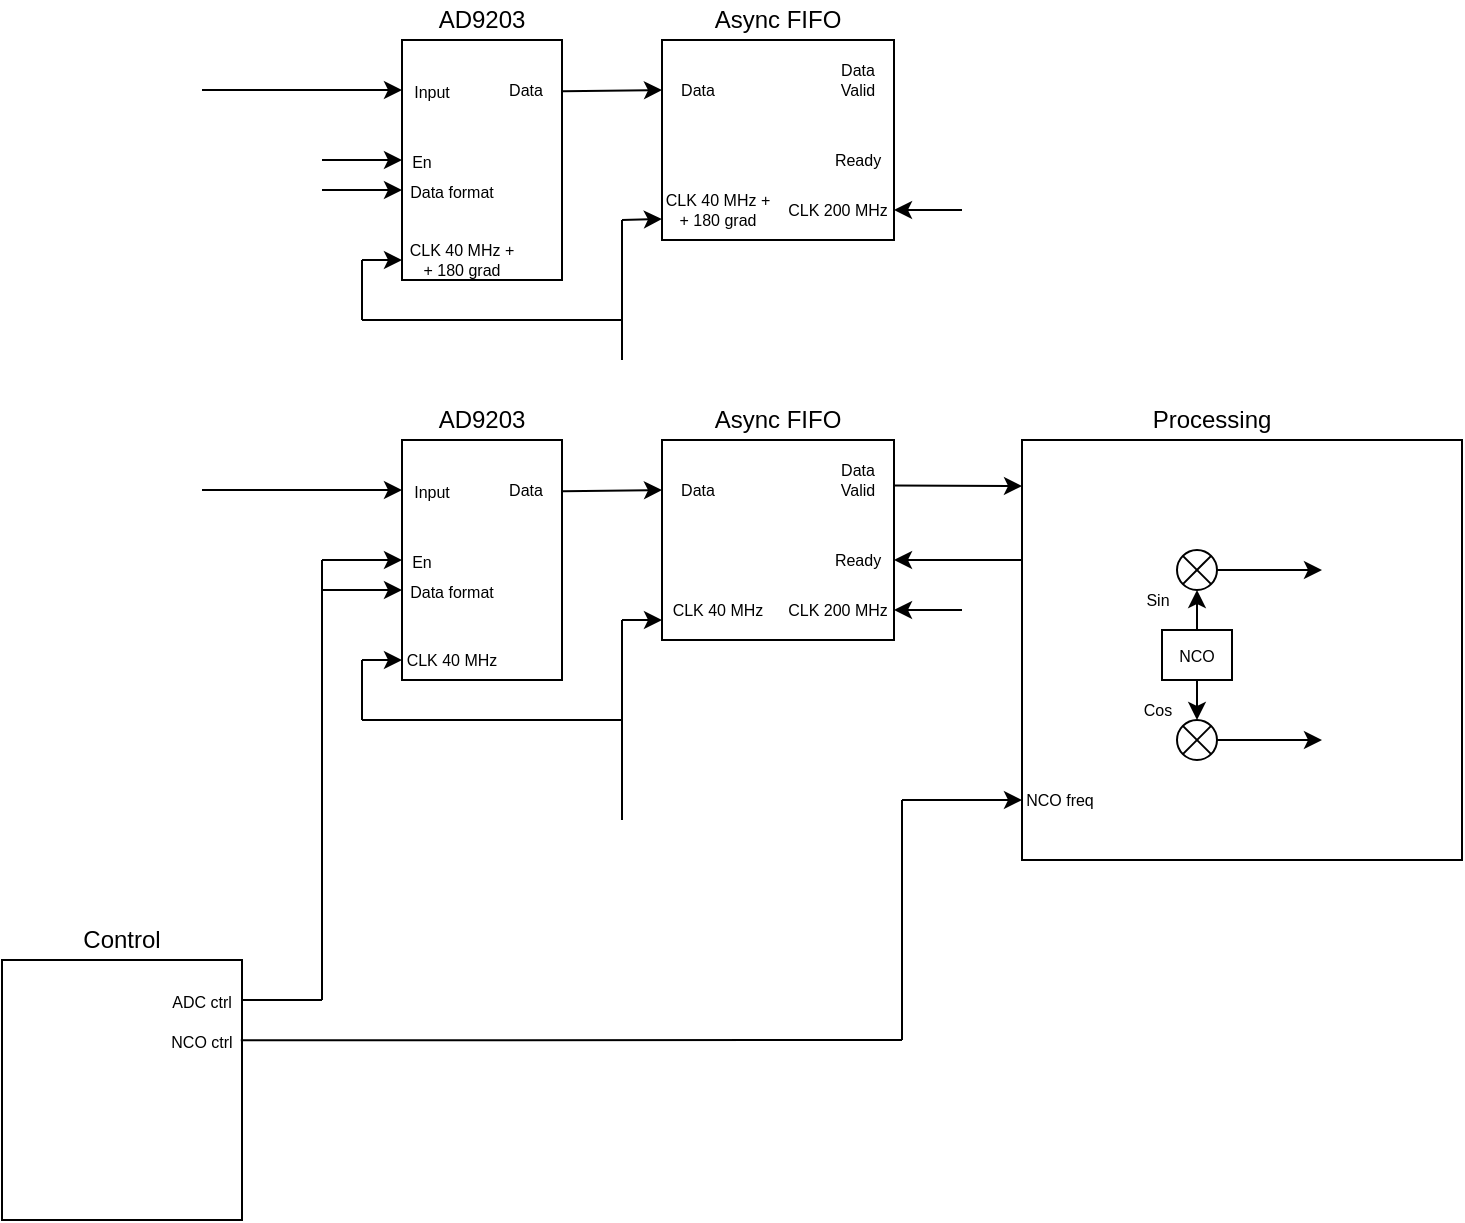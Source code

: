 <mxfile version="20.3.3" type="device"><diagram id="OrjgYv04sIYeZvRJwhXw" name="Страница 1"><mxGraphModel dx="813" dy="435" grid="1" gridSize="10" guides="1" tooltips="1" connect="1" arrows="1" fold="1" page="1" pageScale="1" pageWidth="827" pageHeight="1169" math="0" shadow="0"><root><mxCell id="0"/><mxCell id="1" parent="0"/><mxCell id="g3CB4GoD46TZUFs6H1sk-1" value="" style="rounded=0;whiteSpace=wrap;html=1;" vertex="1" parent="1"><mxGeometry x="250" y="340" width="80" height="120" as="geometry"/></mxCell><mxCell id="g3CB4GoD46TZUFs6H1sk-2" value="" style="rounded=0;whiteSpace=wrap;html=1;" vertex="1" parent="1"><mxGeometry x="380" y="340" width="116" height="100" as="geometry"/></mxCell><mxCell id="g3CB4GoD46TZUFs6H1sk-3" value="Async FIFO" style="text;html=1;strokeColor=none;fillColor=none;align=center;verticalAlign=middle;whiteSpace=wrap;rounded=0;" vertex="1" parent="1"><mxGeometry x="383" y="320" width="110" height="20" as="geometry"/></mxCell><mxCell id="g3CB4GoD46TZUFs6H1sk-4" value="AD9203" style="text;html=1;strokeColor=none;fillColor=none;align=center;verticalAlign=middle;whiteSpace=wrap;rounded=0;" vertex="1" parent="1"><mxGeometry x="250" y="320" width="80" height="20" as="geometry"/></mxCell><mxCell id="g3CB4GoD46TZUFs6H1sk-5" value="&lt;font style=&quot;font-size: 8px;&quot;&gt;En&lt;/font&gt;" style="text;html=1;strokeColor=none;fillColor=none;align=center;verticalAlign=middle;whiteSpace=wrap;rounded=0;" vertex="1" parent="1"><mxGeometry x="250" y="395" width="20" height="10" as="geometry"/></mxCell><mxCell id="g3CB4GoD46TZUFs6H1sk-6" value="&lt;font style=&quot;font-size: 8px;&quot;&gt;Data format&lt;/font&gt;" style="text;html=1;strokeColor=none;fillColor=none;align=center;verticalAlign=middle;whiteSpace=wrap;rounded=0;" vertex="1" parent="1"><mxGeometry x="250" y="410" width="50" height="10" as="geometry"/></mxCell><mxCell id="g3CB4GoD46TZUFs6H1sk-7" value="&lt;font style=&quot;font-size: 8px;&quot;&gt;Input&lt;/font&gt;" style="text;html=1;strokeColor=none;fillColor=none;align=center;verticalAlign=middle;whiteSpace=wrap;rounded=0;" vertex="1" parent="1"><mxGeometry x="250" y="360" width="30" height="10" as="geometry"/></mxCell><mxCell id="g3CB4GoD46TZUFs6H1sk-8" value="" style="endArrow=classic;html=1;rounded=0;fontSize=8;entryX=0;entryY=0.5;entryDx=0;entryDy=0;" edge="1" parent="1" target="g3CB4GoD46TZUFs6H1sk-7"><mxGeometry width="50" height="50" relative="1" as="geometry"><mxPoint x="150" y="365" as="sourcePoint"/><mxPoint x="340" y="400" as="targetPoint"/></mxGeometry></mxCell><mxCell id="g3CB4GoD46TZUFs6H1sk-9" value="CLK 40 MHz" style="text;html=1;strokeColor=none;fillColor=none;align=center;verticalAlign=middle;whiteSpace=wrap;rounded=0;fontSize=8;" vertex="1" parent="1"><mxGeometry x="250" y="440" width="50" height="20" as="geometry"/></mxCell><mxCell id="g3CB4GoD46TZUFs6H1sk-10" value="" style="endArrow=classic;html=1;rounded=0;fontSize=8;entryX=0;entryY=0.5;entryDx=0;entryDy=0;" edge="1" parent="1" target="g3CB4GoD46TZUFs6H1sk-9"><mxGeometry width="50" height="50" relative="1" as="geometry"><mxPoint x="230" y="450" as="sourcePoint"/><mxPoint x="400" y="400" as="targetPoint"/></mxGeometry></mxCell><mxCell id="g3CB4GoD46TZUFs6H1sk-11" value="CLK 40 MHz" style="text;html=1;strokeColor=none;fillColor=none;align=center;verticalAlign=middle;whiteSpace=wrap;rounded=0;fontSize=8;" vertex="1" parent="1"><mxGeometry x="380" y="420" width="56" height="10" as="geometry"/></mxCell><mxCell id="g3CB4GoD46TZUFs6H1sk-12" value="CLK 200 MHz" style="text;html=1;strokeColor=none;fillColor=none;align=center;verticalAlign=middle;whiteSpace=wrap;rounded=0;fontSize=8;" vertex="1" parent="1"><mxGeometry x="440" y="420" width="56" height="10" as="geometry"/></mxCell><mxCell id="g3CB4GoD46TZUFs6H1sk-13" value="" style="endArrow=classic;html=1;rounded=0;fontSize=8;entryX=0;entryY=0.5;entryDx=0;entryDy=0;" edge="1" parent="1" target="g3CB4GoD46TZUFs6H1sk-6"><mxGeometry width="50" height="50" relative="1" as="geometry"><mxPoint x="210" y="415" as="sourcePoint"/><mxPoint x="370" y="430" as="targetPoint"/></mxGeometry></mxCell><mxCell id="g3CB4GoD46TZUFs6H1sk-14" value="" style="endArrow=classic;html=1;rounded=0;fontSize=8;entryX=0;entryY=0.5;entryDx=0;entryDy=0;" edge="1" parent="1" target="g3CB4GoD46TZUFs6H1sk-5"><mxGeometry width="50" height="50" relative="1" as="geometry"><mxPoint x="210" y="400" as="sourcePoint"/><mxPoint x="370" y="430" as="targetPoint"/></mxGeometry></mxCell><mxCell id="g3CB4GoD46TZUFs6H1sk-15" value="" style="endArrow=none;html=1;rounded=0;fontSize=8;" edge="1" parent="1"><mxGeometry width="50" height="50" relative="1" as="geometry"><mxPoint x="210" y="620" as="sourcePoint"/><mxPoint x="210" y="400" as="targetPoint"/></mxGeometry></mxCell><mxCell id="g3CB4GoD46TZUFs6H1sk-16" value="Data" style="text;html=1;strokeColor=none;fillColor=none;align=center;verticalAlign=middle;whiteSpace=wrap;rounded=0;fontSize=8;" vertex="1" parent="1"><mxGeometry x="380" y="360" width="36" height="10" as="geometry"/></mxCell><mxCell id="g3CB4GoD46TZUFs6H1sk-18" value="" style="endArrow=classic;html=1;rounded=0;fontSize=8;exitX=1.004;exitY=0.214;exitDx=0;exitDy=0;exitPerimeter=0;entryX=0;entryY=0.5;entryDx=0;entryDy=0;" edge="1" parent="1" source="g3CB4GoD46TZUFs6H1sk-1" target="g3CB4GoD46TZUFs6H1sk-16"><mxGeometry width="50" height="50" relative="1" as="geometry"><mxPoint x="390" y="440" as="sourcePoint"/><mxPoint x="440" y="390" as="targetPoint"/></mxGeometry></mxCell><mxCell id="g3CB4GoD46TZUFs6H1sk-19" value="Data" style="text;html=1;strokeColor=none;fillColor=none;align=center;verticalAlign=middle;whiteSpace=wrap;rounded=0;fontSize=8;" vertex="1" parent="1"><mxGeometry x="294" y="360" width="36" height="10" as="geometry"/></mxCell><mxCell id="g3CB4GoD46TZUFs6H1sk-21" value="" style="endArrow=classic;html=1;rounded=0;fontSize=8;entryX=0;entryY=1;entryDx=0;entryDy=0;" edge="1" parent="1" target="g3CB4GoD46TZUFs6H1sk-11"><mxGeometry width="50" height="50" relative="1" as="geometry"><mxPoint x="360" y="430" as="sourcePoint"/><mxPoint x="450" y="410" as="targetPoint"/></mxGeometry></mxCell><mxCell id="g3CB4GoD46TZUFs6H1sk-22" value="" style="endArrow=classic;html=1;rounded=0;fontSize=8;entryX=1;entryY=0.5;entryDx=0;entryDy=0;" edge="1" parent="1" target="g3CB4GoD46TZUFs6H1sk-12"><mxGeometry width="50" height="50" relative="1" as="geometry"><mxPoint x="530" y="425" as="sourcePoint"/><mxPoint x="450" y="410" as="targetPoint"/></mxGeometry></mxCell><mxCell id="g3CB4GoD46TZUFs6H1sk-23" value="" style="endArrow=classic;html=1;rounded=0;fontSize=8;exitX=0.997;exitY=0.227;exitDx=0;exitDy=0;exitPerimeter=0;" edge="1" parent="1" source="g3CB4GoD46TZUFs6H1sk-2"><mxGeometry width="50" height="50" relative="1" as="geometry"><mxPoint x="420" y="460" as="sourcePoint"/><mxPoint x="560" y="363" as="targetPoint"/></mxGeometry></mxCell><mxCell id="g3CB4GoD46TZUFs6H1sk-25" value="Data" style="text;html=1;strokeColor=none;fillColor=none;align=center;verticalAlign=middle;whiteSpace=wrap;rounded=0;fontSize=8;" vertex="1" parent="1"><mxGeometry x="460" y="350" width="36" height="10" as="geometry"/></mxCell><mxCell id="g3CB4GoD46TZUFs6H1sk-26" value="Valid" style="text;html=1;strokeColor=none;fillColor=none;align=center;verticalAlign=middle;whiteSpace=wrap;rounded=0;fontSize=8;" vertex="1" parent="1"><mxGeometry x="460" y="360" width="36" height="10" as="geometry"/></mxCell><mxCell id="g3CB4GoD46TZUFs6H1sk-27" value="Ready" style="text;html=1;strokeColor=none;fillColor=none;align=center;verticalAlign=middle;whiteSpace=wrap;rounded=0;fontSize=8;" vertex="1" parent="1"><mxGeometry x="460" y="395" width="36" height="10" as="geometry"/></mxCell><mxCell id="g3CB4GoD46TZUFs6H1sk-28" value="" style="endArrow=classic;html=1;rounded=0;fontSize=8;entryX=1;entryY=0.5;entryDx=0;entryDy=0;" edge="1" parent="1" target="g3CB4GoD46TZUFs6H1sk-27"><mxGeometry width="50" height="50" relative="1" as="geometry"><mxPoint x="560" y="400" as="sourcePoint"/><mxPoint x="470" y="410" as="targetPoint"/></mxGeometry></mxCell><mxCell id="g3CB4GoD46TZUFs6H1sk-29" value="" style="rounded=0;whiteSpace=wrap;html=1;fontSize=8;" vertex="1" parent="1"><mxGeometry x="560" y="340" width="220" height="210" as="geometry"/></mxCell><mxCell id="g3CB4GoD46TZUFs6H1sk-30" value="Processing" style="text;html=1;strokeColor=none;fillColor=none;align=center;verticalAlign=middle;whiteSpace=wrap;rounded=0;" vertex="1" parent="1"><mxGeometry x="600" y="320" width="110" height="20" as="geometry"/></mxCell><mxCell id="g3CB4GoD46TZUFs6H1sk-31" value="" style="rounded=0;whiteSpace=wrap;html=1;fontSize=8;" vertex="1" parent="1"><mxGeometry x="50" y="600" width="120" height="130" as="geometry"/></mxCell><mxCell id="g3CB4GoD46TZUFs6H1sk-32" value="Control" style="text;html=1;strokeColor=none;fillColor=none;align=center;verticalAlign=middle;whiteSpace=wrap;rounded=0;" vertex="1" parent="1"><mxGeometry x="55" y="580" width="110" height="20" as="geometry"/></mxCell><mxCell id="g3CB4GoD46TZUFs6H1sk-33" value="&lt;font style=&quot;font-size: 8px;&quot;&gt;ADC ctrl&lt;/font&gt;" style="text;html=1;strokeColor=none;fillColor=none;align=center;verticalAlign=middle;whiteSpace=wrap;rounded=0;" vertex="1" parent="1"><mxGeometry x="130" y="610" width="40" height="20" as="geometry"/></mxCell><mxCell id="g3CB4GoD46TZUFs6H1sk-34" value="" style="endArrow=none;html=1;rounded=0;fontSize=8;exitX=1;exitY=0.5;exitDx=0;exitDy=0;" edge="1" parent="1" source="g3CB4GoD46TZUFs6H1sk-33"><mxGeometry width="50" height="50" relative="1" as="geometry"><mxPoint x="190" y="620" as="sourcePoint"/><mxPoint x="210" y="620" as="targetPoint"/></mxGeometry></mxCell><mxCell id="g3CB4GoD46TZUFs6H1sk-35" value="" style="endArrow=none;html=1;rounded=0;fontSize=8;" edge="1" parent="1"><mxGeometry width="50" height="50" relative="1" as="geometry"><mxPoint x="230" y="480" as="sourcePoint"/><mxPoint x="230" y="450" as="targetPoint"/></mxGeometry></mxCell><mxCell id="g3CB4GoD46TZUFs6H1sk-36" value="" style="endArrow=none;html=1;rounded=0;fontSize=8;" edge="1" parent="1"><mxGeometry width="50" height="50" relative="1" as="geometry"><mxPoint x="230" y="480" as="sourcePoint"/><mxPoint x="360" y="480" as="targetPoint"/></mxGeometry></mxCell><mxCell id="g3CB4GoD46TZUFs6H1sk-37" value="" style="endArrow=none;html=1;rounded=0;fontSize=8;" edge="1" parent="1"><mxGeometry width="50" height="50" relative="1" as="geometry"><mxPoint x="360" y="530" as="sourcePoint"/><mxPoint x="360" y="430" as="targetPoint"/></mxGeometry></mxCell><mxCell id="g3CB4GoD46TZUFs6H1sk-38" value="" style="rounded=0;whiteSpace=wrap;html=1;" vertex="1" parent="1"><mxGeometry x="250" y="140" width="80" height="120" as="geometry"/></mxCell><mxCell id="g3CB4GoD46TZUFs6H1sk-39" value="" style="rounded=0;whiteSpace=wrap;html=1;" vertex="1" parent="1"><mxGeometry x="380" y="140" width="116" height="100" as="geometry"/></mxCell><mxCell id="g3CB4GoD46TZUFs6H1sk-40" value="Async FIFO" style="text;html=1;strokeColor=none;fillColor=none;align=center;verticalAlign=middle;whiteSpace=wrap;rounded=0;" vertex="1" parent="1"><mxGeometry x="383" y="120" width="110" height="20" as="geometry"/></mxCell><mxCell id="g3CB4GoD46TZUFs6H1sk-41" value="AD9203" style="text;html=1;strokeColor=none;fillColor=none;align=center;verticalAlign=middle;whiteSpace=wrap;rounded=0;" vertex="1" parent="1"><mxGeometry x="250" y="120" width="80" height="20" as="geometry"/></mxCell><mxCell id="g3CB4GoD46TZUFs6H1sk-42" value="&lt;font style=&quot;font-size: 8px;&quot;&gt;En&lt;/font&gt;" style="text;html=1;strokeColor=none;fillColor=none;align=center;verticalAlign=middle;whiteSpace=wrap;rounded=0;" vertex="1" parent="1"><mxGeometry x="250" y="195" width="20" height="10" as="geometry"/></mxCell><mxCell id="g3CB4GoD46TZUFs6H1sk-43" value="&lt;font style=&quot;font-size: 8px;&quot;&gt;Data format&lt;/font&gt;" style="text;html=1;strokeColor=none;fillColor=none;align=center;verticalAlign=middle;whiteSpace=wrap;rounded=0;" vertex="1" parent="1"><mxGeometry x="250" y="210" width="50" height="10" as="geometry"/></mxCell><mxCell id="g3CB4GoD46TZUFs6H1sk-44" value="&lt;font style=&quot;font-size: 8px;&quot;&gt;Input&lt;/font&gt;" style="text;html=1;strokeColor=none;fillColor=none;align=center;verticalAlign=middle;whiteSpace=wrap;rounded=0;" vertex="1" parent="1"><mxGeometry x="250" y="160" width="30" height="10" as="geometry"/></mxCell><mxCell id="g3CB4GoD46TZUFs6H1sk-45" value="" style="endArrow=classic;html=1;rounded=0;fontSize=8;entryX=0;entryY=0.5;entryDx=0;entryDy=0;" edge="1" parent="1" target="g3CB4GoD46TZUFs6H1sk-44"><mxGeometry width="50" height="50" relative="1" as="geometry"><mxPoint x="150" y="165" as="sourcePoint"/><mxPoint x="340" y="200" as="targetPoint"/></mxGeometry></mxCell><mxCell id="g3CB4GoD46TZUFs6H1sk-46" value="CLK 40 MHz + + 180 grad" style="text;html=1;strokeColor=none;fillColor=none;align=center;verticalAlign=middle;whiteSpace=wrap;rounded=0;fontSize=8;" vertex="1" parent="1"><mxGeometry x="250" y="240" width="60" height="20" as="geometry"/></mxCell><mxCell id="g3CB4GoD46TZUFs6H1sk-47" value="" style="endArrow=classic;html=1;rounded=0;fontSize=8;entryX=0;entryY=0.5;entryDx=0;entryDy=0;" edge="1" parent="1" target="g3CB4GoD46TZUFs6H1sk-46"><mxGeometry width="50" height="50" relative="1" as="geometry"><mxPoint x="230" y="250" as="sourcePoint"/><mxPoint x="400" y="200" as="targetPoint"/></mxGeometry></mxCell><mxCell id="g3CB4GoD46TZUFs6H1sk-48" value="CLK 40 MHz + + 180 grad" style="text;html=1;strokeColor=none;fillColor=none;align=center;verticalAlign=middle;whiteSpace=wrap;rounded=0;fontSize=8;" vertex="1" parent="1"><mxGeometry x="380" y="210" width="56" height="30" as="geometry"/></mxCell><mxCell id="g3CB4GoD46TZUFs6H1sk-49" value="CLK 200 MHz" style="text;html=1;strokeColor=none;fillColor=none;align=center;verticalAlign=middle;whiteSpace=wrap;rounded=0;fontSize=8;" vertex="1" parent="1"><mxGeometry x="440" y="220" width="56" height="10" as="geometry"/></mxCell><mxCell id="g3CB4GoD46TZUFs6H1sk-50" value="" style="endArrow=classic;html=1;rounded=0;fontSize=8;entryX=0;entryY=0.5;entryDx=0;entryDy=0;" edge="1" parent="1" target="g3CB4GoD46TZUFs6H1sk-43"><mxGeometry width="50" height="50" relative="1" as="geometry"><mxPoint x="210" y="215" as="sourcePoint"/><mxPoint x="370" y="230" as="targetPoint"/></mxGeometry></mxCell><mxCell id="g3CB4GoD46TZUFs6H1sk-51" value="" style="endArrow=classic;html=1;rounded=0;fontSize=8;entryX=0;entryY=0.5;entryDx=0;entryDy=0;" edge="1" parent="1" target="g3CB4GoD46TZUFs6H1sk-42"><mxGeometry width="50" height="50" relative="1" as="geometry"><mxPoint x="210" y="200" as="sourcePoint"/><mxPoint x="370" y="230" as="targetPoint"/></mxGeometry></mxCell><mxCell id="g3CB4GoD46TZUFs6H1sk-52" value="Data" style="text;html=1;strokeColor=none;fillColor=none;align=center;verticalAlign=middle;whiteSpace=wrap;rounded=0;fontSize=8;" vertex="1" parent="1"><mxGeometry x="380" y="160" width="36" height="10" as="geometry"/></mxCell><mxCell id="g3CB4GoD46TZUFs6H1sk-53" value="" style="endArrow=classic;html=1;rounded=0;fontSize=8;exitX=1.004;exitY=0.214;exitDx=0;exitDy=0;exitPerimeter=0;entryX=0;entryY=0.5;entryDx=0;entryDy=0;" edge="1" parent="1" source="g3CB4GoD46TZUFs6H1sk-38" target="g3CB4GoD46TZUFs6H1sk-52"><mxGeometry width="50" height="50" relative="1" as="geometry"><mxPoint x="390" y="240" as="sourcePoint"/><mxPoint x="440" y="190" as="targetPoint"/></mxGeometry></mxCell><mxCell id="g3CB4GoD46TZUFs6H1sk-54" value="Data" style="text;html=1;strokeColor=none;fillColor=none;align=center;verticalAlign=middle;whiteSpace=wrap;rounded=0;fontSize=8;" vertex="1" parent="1"><mxGeometry x="294" y="160" width="36" height="10" as="geometry"/></mxCell><mxCell id="g3CB4GoD46TZUFs6H1sk-55" value="" style="endArrow=classic;html=1;rounded=0;fontSize=8;entryX=-0.001;entryY=0.65;entryDx=0;entryDy=0;entryPerimeter=0;" edge="1" parent="1" target="g3CB4GoD46TZUFs6H1sk-48"><mxGeometry width="50" height="50" relative="1" as="geometry"><mxPoint x="360" y="230" as="sourcePoint"/><mxPoint x="450" y="210" as="targetPoint"/></mxGeometry></mxCell><mxCell id="g3CB4GoD46TZUFs6H1sk-56" value="" style="endArrow=classic;html=1;rounded=0;fontSize=8;entryX=1;entryY=0.5;entryDx=0;entryDy=0;" edge="1" parent="1" target="g3CB4GoD46TZUFs6H1sk-49"><mxGeometry width="50" height="50" relative="1" as="geometry"><mxPoint x="530" y="225" as="sourcePoint"/><mxPoint x="450" y="210" as="targetPoint"/></mxGeometry></mxCell><mxCell id="g3CB4GoD46TZUFs6H1sk-57" value="Data" style="text;html=1;strokeColor=none;fillColor=none;align=center;verticalAlign=middle;whiteSpace=wrap;rounded=0;fontSize=8;" vertex="1" parent="1"><mxGeometry x="460" y="150" width="36" height="10" as="geometry"/></mxCell><mxCell id="g3CB4GoD46TZUFs6H1sk-58" value="Valid" style="text;html=1;strokeColor=none;fillColor=none;align=center;verticalAlign=middle;whiteSpace=wrap;rounded=0;fontSize=8;" vertex="1" parent="1"><mxGeometry x="460" y="160" width="36" height="10" as="geometry"/></mxCell><mxCell id="g3CB4GoD46TZUFs6H1sk-59" value="Ready" style="text;html=1;strokeColor=none;fillColor=none;align=center;verticalAlign=middle;whiteSpace=wrap;rounded=0;fontSize=8;" vertex="1" parent="1"><mxGeometry x="460" y="195" width="36" height="10" as="geometry"/></mxCell><mxCell id="g3CB4GoD46TZUFs6H1sk-60" value="" style="endArrow=none;html=1;rounded=0;fontSize=8;" edge="1" parent="1"><mxGeometry width="50" height="50" relative="1" as="geometry"><mxPoint x="230" y="280" as="sourcePoint"/><mxPoint x="230" y="250" as="targetPoint"/></mxGeometry></mxCell><mxCell id="g3CB4GoD46TZUFs6H1sk-61" value="" style="endArrow=none;html=1;rounded=0;fontSize=8;" edge="1" parent="1"><mxGeometry width="50" height="50" relative="1" as="geometry"><mxPoint x="230" y="280" as="sourcePoint"/><mxPoint x="360" y="280" as="targetPoint"/></mxGeometry></mxCell><mxCell id="g3CB4GoD46TZUFs6H1sk-62" value="" style="endArrow=none;html=1;rounded=0;fontSize=8;" edge="1" parent="1"><mxGeometry width="50" height="50" relative="1" as="geometry"><mxPoint x="360" y="300" as="sourcePoint"/><mxPoint x="360" y="230" as="targetPoint"/></mxGeometry></mxCell><mxCell id="g3CB4GoD46TZUFs6H1sk-75" style="edgeStyle=orthogonalEdgeStyle;rounded=0;orthogonalLoop=1;jettySize=auto;html=1;exitX=0.5;exitY=0;exitDx=0;exitDy=0;entryX=0.5;entryY=1;entryDx=0;entryDy=0;fontSize=8;" edge="1" parent="1" source="g3CB4GoD46TZUFs6H1sk-63" target="g3CB4GoD46TZUFs6H1sk-65"><mxGeometry relative="1" as="geometry"/></mxCell><mxCell id="g3CB4GoD46TZUFs6H1sk-76" style="edgeStyle=orthogonalEdgeStyle;rounded=0;orthogonalLoop=1;jettySize=auto;html=1;exitX=0.5;exitY=1;exitDx=0;exitDy=0;entryX=0.5;entryY=0;entryDx=0;entryDy=0;fontSize=8;" edge="1" parent="1" source="g3CB4GoD46TZUFs6H1sk-63" target="g3CB4GoD46TZUFs6H1sk-72"><mxGeometry relative="1" as="geometry"/></mxCell><mxCell id="g3CB4GoD46TZUFs6H1sk-63" value="NCO" style="rounded=0;whiteSpace=wrap;html=1;fontSize=8;" vertex="1" parent="1"><mxGeometry x="630" y="435" width="35" height="25" as="geometry"/></mxCell><mxCell id="g3CB4GoD46TZUFs6H1sk-69" value="" style="group" vertex="1" connectable="0" parent="1"><mxGeometry x="637.5" y="395" width="20" height="20" as="geometry"/></mxCell><mxCell id="g3CB4GoD46TZUFs6H1sk-65" value="" style="ellipse;whiteSpace=wrap;html=1;aspect=fixed;fontSize=8;" vertex="1" parent="g3CB4GoD46TZUFs6H1sk-69"><mxGeometry width="20" height="20" as="geometry"/></mxCell><mxCell id="g3CB4GoD46TZUFs6H1sk-66" value="" style="endArrow=none;html=1;rounded=0;fontSize=8;entryX=1;entryY=0;entryDx=0;entryDy=0;exitX=0;exitY=1;exitDx=0;exitDy=0;" edge="1" parent="g3CB4GoD46TZUFs6H1sk-69" source="g3CB4GoD46TZUFs6H1sk-65" target="g3CB4GoD46TZUFs6H1sk-65"><mxGeometry width="50" height="50" relative="1" as="geometry"><mxPoint x="-6.667" y="60" as="sourcePoint"/><mxPoint x="26.667" y="26.667" as="targetPoint"/><Array as="points"><mxPoint x="13.333" y="6.667"/></Array></mxGeometry></mxCell><mxCell id="g3CB4GoD46TZUFs6H1sk-68" value="" style="endArrow=none;html=1;rounded=0;fontSize=8;entryX=0;entryY=0;entryDx=0;entryDy=0;exitX=1;exitY=1;exitDx=0;exitDy=0;" edge="1" parent="g3CB4GoD46TZUFs6H1sk-69" source="g3CB4GoD46TZUFs6H1sk-65" target="g3CB4GoD46TZUFs6H1sk-65"><mxGeometry width="50" height="50" relative="1" as="geometry"><mxPoint x="9.596" y="23.738" as="sourcePoint"/><mxPoint x="23.738" y="9.596" as="targetPoint"/></mxGeometry></mxCell><mxCell id="g3CB4GoD46TZUFs6H1sk-80" style="edgeStyle=orthogonalEdgeStyle;rounded=0;orthogonalLoop=1;jettySize=auto;html=1;exitX=1;exitY=0.5;exitDx=0;exitDy=0;fontSize=8;" edge="1" parent="1" source="g3CB4GoD46TZUFs6H1sk-72"><mxGeometry relative="1" as="geometry"><mxPoint x="710" y="490" as="targetPoint"/></mxGeometry></mxCell><mxCell id="g3CB4GoD46TZUFs6H1sk-72" value="" style="ellipse;whiteSpace=wrap;html=1;aspect=fixed;fontSize=8;" vertex="1" parent="1"><mxGeometry x="637.5" y="480" width="20" height="20" as="geometry"/></mxCell><mxCell id="g3CB4GoD46TZUFs6H1sk-73" value="" style="endArrow=none;html=1;rounded=0;fontSize=8;entryX=1;entryY=0;entryDx=0;entryDy=0;exitX=0;exitY=1;exitDx=0;exitDy=0;" edge="1" parent="1" source="g3CB4GoD46TZUFs6H1sk-72" target="g3CB4GoD46TZUFs6H1sk-72"><mxGeometry width="50" height="50" relative="1" as="geometry"><mxPoint x="640.833" y="465" as="sourcePoint"/><mxPoint x="674.167" y="431.667" as="targetPoint"/><Array as="points"/></mxGeometry></mxCell><mxCell id="g3CB4GoD46TZUFs6H1sk-74" value="" style="endArrow=none;html=1;rounded=0;fontSize=8;entryX=0;entryY=0;entryDx=0;entryDy=0;exitX=1;exitY=1;exitDx=0;exitDy=0;" edge="1" parent="1" source="g3CB4GoD46TZUFs6H1sk-72" target="g3CB4GoD46TZUFs6H1sk-72"><mxGeometry width="50" height="50" relative="1" as="geometry"><mxPoint x="657.096" y="428.738" as="sourcePoint"/><mxPoint x="671.238" y="414.596" as="targetPoint"/></mxGeometry></mxCell><mxCell id="g3CB4GoD46TZUFs6H1sk-77" value="Sin" style="text;html=1;strokeColor=none;fillColor=none;align=center;verticalAlign=middle;whiteSpace=wrap;rounded=0;fontSize=8;" vertex="1" parent="1"><mxGeometry x="617.5" y="415" width="20" height="10" as="geometry"/></mxCell><mxCell id="g3CB4GoD46TZUFs6H1sk-78" value="Cos" style="text;html=1;strokeColor=none;fillColor=none;align=center;verticalAlign=middle;whiteSpace=wrap;rounded=0;fontSize=8;" vertex="1" parent="1"><mxGeometry x="617.5" y="470" width="20" height="10" as="geometry"/></mxCell><mxCell id="g3CB4GoD46TZUFs6H1sk-79" style="edgeStyle=orthogonalEdgeStyle;rounded=0;orthogonalLoop=1;jettySize=auto;html=1;exitX=1;exitY=0.5;exitDx=0;exitDy=0;fontSize=8;" edge="1" parent="1" source="g3CB4GoD46TZUFs6H1sk-65"><mxGeometry relative="1" as="geometry"><mxPoint x="710" y="405" as="targetPoint"/></mxGeometry></mxCell><mxCell id="g3CB4GoD46TZUFs6H1sk-81" value="" style="endArrow=classic;html=1;rounded=0;fontSize=8;entryX=0;entryY=0.5;entryDx=0;entryDy=0;" edge="1" parent="1" target="g3CB4GoD46TZUFs6H1sk-82"><mxGeometry width="50" height="50" relative="1" as="geometry"><mxPoint x="500" y="520" as="sourcePoint"/><mxPoint x="550" y="520" as="targetPoint"/></mxGeometry></mxCell><mxCell id="g3CB4GoD46TZUFs6H1sk-82" value="NCO freq" style="text;html=1;strokeColor=none;fillColor=none;align=center;verticalAlign=middle;whiteSpace=wrap;rounded=0;fontSize=8;" vertex="1" parent="1"><mxGeometry x="560" y="510" width="37.5" height="20" as="geometry"/></mxCell><mxCell id="g3CB4GoD46TZUFs6H1sk-83" value="" style="endArrow=none;html=1;rounded=0;fontSize=8;" edge="1" parent="1"><mxGeometry width="50" height="50" relative="1" as="geometry"><mxPoint x="500" y="640" as="sourcePoint"/><mxPoint x="500" y="520" as="targetPoint"/></mxGeometry></mxCell><mxCell id="g3CB4GoD46TZUFs6H1sk-84" value="" style="endArrow=none;html=1;rounded=0;fontSize=8;exitX=0.995;exitY=0.309;exitDx=0;exitDy=0;exitPerimeter=0;" edge="1" parent="1" source="g3CB4GoD46TZUFs6H1sk-31"><mxGeometry width="50" height="50" relative="1" as="geometry"><mxPoint x="280" y="660" as="sourcePoint"/><mxPoint x="500" y="640" as="targetPoint"/></mxGeometry></mxCell><mxCell id="g3CB4GoD46TZUFs6H1sk-85" value="&lt;font style=&quot;font-size: 8px;&quot;&gt;NCO ctrl&lt;/font&gt;" style="text;html=1;strokeColor=none;fillColor=none;align=center;verticalAlign=middle;whiteSpace=wrap;rounded=0;" vertex="1" parent="1"><mxGeometry x="130" y="630" width="40" height="20" as="geometry"/></mxCell></root></mxGraphModel></diagram></mxfile>